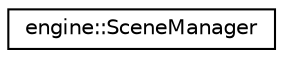 digraph "Graphical Class Hierarchy"
{
 // LATEX_PDF_SIZE
  edge [fontname="Helvetica",fontsize="10",labelfontname="Helvetica",labelfontsize="10"];
  node [fontname="Helvetica",fontsize="10",shape=record];
  rankdir="LR";
  Node0 [label="engine::SceneManager",height=0.2,width=0.4,color="black", fillcolor="white", style="filled",URL="$classengine_1_1_scene_manager.html",tooltip=" "];
}
